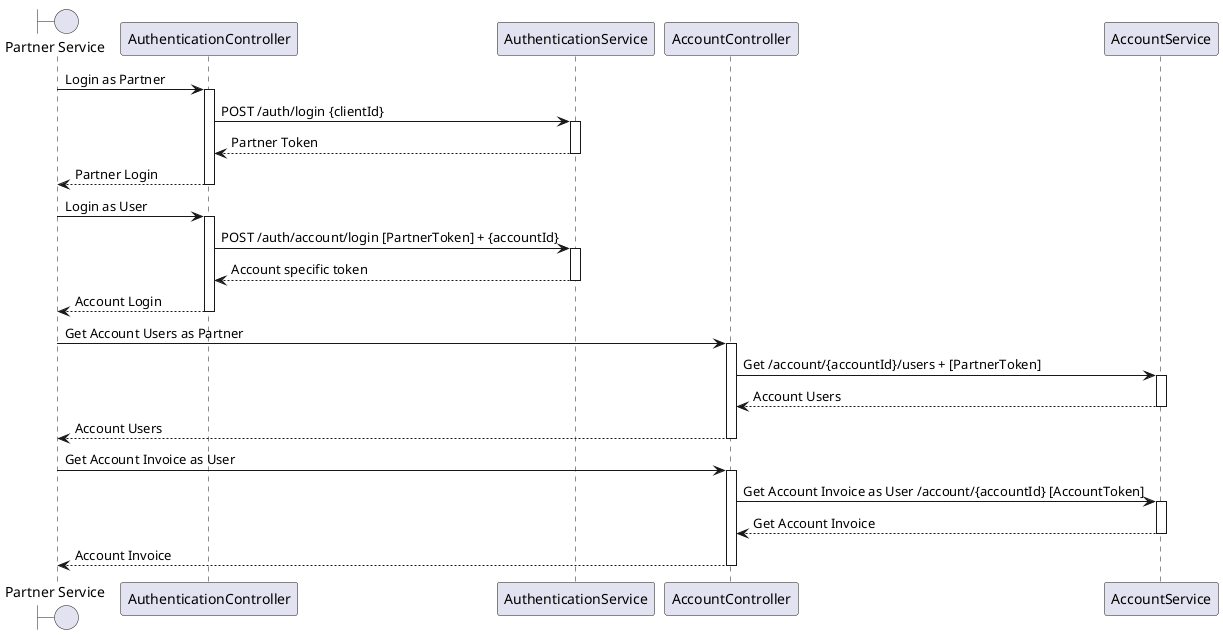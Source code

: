 

@startuml authDiagram

boundary "Partner Service" as PartnerService
autoactivate on

PartnerService  -> AuthenticationController: Login as Partner
AuthenticationController  ->  AuthenticationService: POST /auth/login {clientId}
AuthenticationController <--  AuthenticationService: Partner Token
PartnerService  <-- AuthenticationController: Partner Login

PartnerService  -> AuthenticationController: Login as User
AuthenticationController  ->  AuthenticationService: POST /auth/account/login [PartnerToken] + {accountId}
AuthenticationController <--  AuthenticationService: Account specific token
PartnerService  <-- AuthenticationController: Account Login


PartnerService -> AccountController: Get Account Users as Partner
AccountController -> AccountService: Get /account/{accountId}/users + [PartnerToken]
AccountController <-- AccountService: Account Users
PartnerService <-- AccountController:  Account Users 


PartnerService -> AccountController: Get Account Invoice as User
AccountController -> AccountService: Get Account Invoice as User /account/{accountId} [AccountToken]
AccountController <-- AccountService: Get Account Invoice 
PartnerService <-- AccountController: Account Invoice

@enduml

